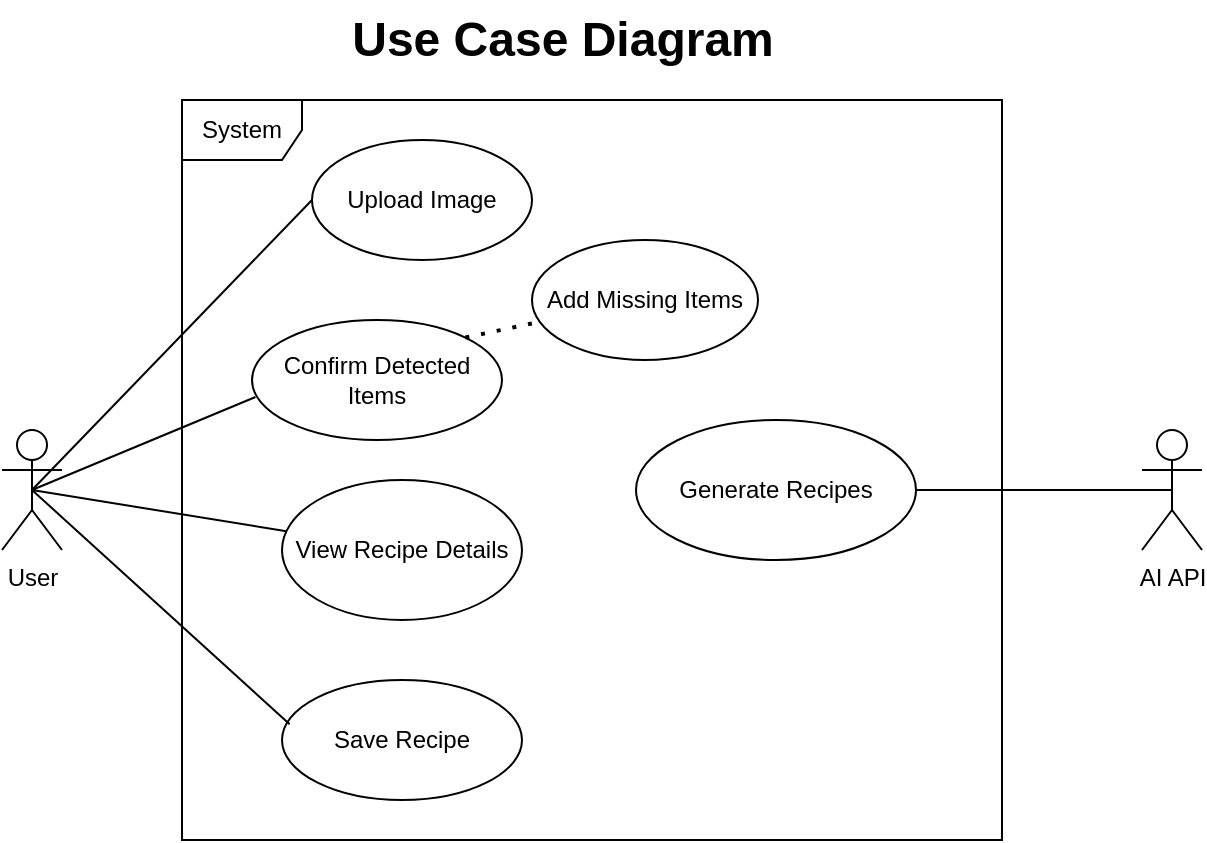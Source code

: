 <mxfile version="24.8.8">
  <diagram name="Page-1" id="c3nk65IQRR4Nqv4QUoao">
    <mxGraphModel dx="1966" dy="635" grid="1" gridSize="10" guides="1" tooltips="1" connect="1" arrows="1" fold="1" page="1" pageScale="1" pageWidth="827" pageHeight="1169" math="0" shadow="0">
      <root>
        <mxCell id="0" />
        <mxCell id="1" parent="0" />
        <mxCell id="V9lXPsn15plv7wNFZdT3-42" value="User" style="shape=umlActor;verticalLabelPosition=bottom;verticalAlign=top;html=1;outlineConnect=0;" vertex="1" parent="1">
          <mxGeometry x="-810" y="225" width="30" height="60" as="geometry" />
        </mxCell>
        <mxCell id="V9lXPsn15plv7wNFZdT3-43" value="AI API" style="shape=umlActor;verticalLabelPosition=bottom;verticalAlign=top;html=1;outlineConnect=0;" vertex="1" parent="1">
          <mxGeometry x="-240" y="225" width="30" height="60" as="geometry" />
        </mxCell>
        <mxCell id="V9lXPsn15plv7wNFZdT3-48" value="Use Case Diagram" style="text;strokeColor=none;fillColor=none;html=1;fontSize=24;fontStyle=1;verticalAlign=middle;align=center;" vertex="1" parent="1">
          <mxGeometry x="-580" y="10" width="100" height="40" as="geometry" />
        </mxCell>
        <mxCell id="V9lXPsn15plv7wNFZdT3-53" value="Generate Recipes" style="ellipse;whiteSpace=wrap;html=1;" vertex="1" parent="1">
          <mxGeometry x="-493" y="220" width="140" height="70" as="geometry" />
        </mxCell>
        <mxCell id="V9lXPsn15plv7wNFZdT3-55" value="Save Recipe" style="ellipse;whiteSpace=wrap;html=1;" vertex="1" parent="1">
          <mxGeometry x="-670" y="350" width="120" height="60" as="geometry" />
        </mxCell>
        <mxCell id="V9lXPsn15plv7wNFZdT3-56" value="View Recipe Details" style="ellipse;whiteSpace=wrap;html=1;" vertex="1" parent="1">
          <mxGeometry x="-670" y="250" width="120" height="70" as="geometry" />
        </mxCell>
        <mxCell id="V9lXPsn15plv7wNFZdT3-58" value="System" style="shape=umlFrame;whiteSpace=wrap;html=1;pointerEvents=0;" vertex="1" parent="1">
          <mxGeometry x="-720" y="60" width="410" height="370" as="geometry" />
        </mxCell>
        <mxCell id="V9lXPsn15plv7wNFZdT3-59" value="Upload Image" style="ellipse;whiteSpace=wrap;html=1;" vertex="1" parent="1">
          <mxGeometry x="-655" y="80" width="110" height="60" as="geometry" />
        </mxCell>
        <mxCell id="V9lXPsn15plv7wNFZdT3-66" value="" style="endArrow=none;html=1;rounded=0;entryX=0.5;entryY=0.5;entryDx=0;entryDy=0;entryPerimeter=0;" edge="1" parent="1" source="V9lXPsn15plv7wNFZdT3-53" target="V9lXPsn15plv7wNFZdT3-43">
          <mxGeometry width="50" height="50" relative="1" as="geometry">
            <mxPoint x="-390" y="220" as="sourcePoint" />
            <mxPoint x="-340" y="170" as="targetPoint" />
          </mxGeometry>
        </mxCell>
        <mxCell id="V9lXPsn15plv7wNFZdT3-67" value="Confirm Detected Items" style="ellipse;whiteSpace=wrap;html=1;" vertex="1" parent="1">
          <mxGeometry x="-685" y="170" width="125" height="60" as="geometry" />
        </mxCell>
        <mxCell id="V9lXPsn15plv7wNFZdT3-69" value="" style="endArrow=none;dashed=1;html=1;dashPattern=1 3;strokeWidth=2;rounded=0;exitX=1;exitY=0;exitDx=0;exitDy=0;" edge="1" parent="1" source="V9lXPsn15plv7wNFZdT3-67" target="V9lXPsn15plv7wNFZdT3-70">
          <mxGeometry width="50" height="50" relative="1" as="geometry">
            <mxPoint x="-520" y="230" as="sourcePoint" />
            <mxPoint x="-500" y="190" as="targetPoint" />
          </mxGeometry>
        </mxCell>
        <mxCell id="V9lXPsn15plv7wNFZdT3-70" value="Add Missing Items" style="ellipse;whiteSpace=wrap;html=1;" vertex="1" parent="1">
          <mxGeometry x="-545" y="130" width="113" height="60" as="geometry" />
        </mxCell>
        <mxCell id="V9lXPsn15plv7wNFZdT3-74" value="" style="endArrow=none;html=1;rounded=0;exitX=0.5;exitY=0.5;exitDx=0;exitDy=0;exitPerimeter=0;entryX=0;entryY=0.5;entryDx=0;entryDy=0;" edge="1" parent="1" source="V9lXPsn15plv7wNFZdT3-42" target="V9lXPsn15plv7wNFZdT3-59">
          <mxGeometry width="50" height="50" relative="1" as="geometry">
            <mxPoint x="-560" y="250" as="sourcePoint" />
            <mxPoint x="-510" y="200" as="targetPoint" />
          </mxGeometry>
        </mxCell>
        <mxCell id="V9lXPsn15plv7wNFZdT3-75" value="" style="endArrow=none;html=1;rounded=0;exitX=0.5;exitY=0.5;exitDx=0;exitDy=0;exitPerimeter=0;entryX=0.014;entryY=0.642;entryDx=0;entryDy=0;entryPerimeter=0;" edge="1" parent="1" source="V9lXPsn15plv7wNFZdT3-42" target="V9lXPsn15plv7wNFZdT3-67">
          <mxGeometry width="50" height="50" relative="1" as="geometry">
            <mxPoint x="-560" y="250" as="sourcePoint" />
            <mxPoint x="-510" y="200" as="targetPoint" />
          </mxGeometry>
        </mxCell>
        <mxCell id="V9lXPsn15plv7wNFZdT3-76" value="" style="endArrow=none;html=1;rounded=0;exitX=0.5;exitY=0.5;exitDx=0;exitDy=0;exitPerimeter=0;" edge="1" parent="1" source="V9lXPsn15plv7wNFZdT3-42" target="V9lXPsn15plv7wNFZdT3-56">
          <mxGeometry width="50" height="50" relative="1" as="geometry">
            <mxPoint x="-560" y="250" as="sourcePoint" />
            <mxPoint x="-510" y="200" as="targetPoint" />
          </mxGeometry>
        </mxCell>
        <mxCell id="V9lXPsn15plv7wNFZdT3-77" value="" style="endArrow=none;html=1;rounded=0;entryX=0.032;entryY=0.369;entryDx=0;entryDy=0;entryPerimeter=0;exitX=0.5;exitY=0.5;exitDx=0;exitDy=0;exitPerimeter=0;" edge="1" parent="1" source="V9lXPsn15plv7wNFZdT3-42" target="V9lXPsn15plv7wNFZdT3-55">
          <mxGeometry width="50" height="50" relative="1" as="geometry">
            <mxPoint x="-560" y="250" as="sourcePoint" />
            <mxPoint x="-510" y="200" as="targetPoint" />
          </mxGeometry>
        </mxCell>
      </root>
    </mxGraphModel>
  </diagram>
</mxfile>
